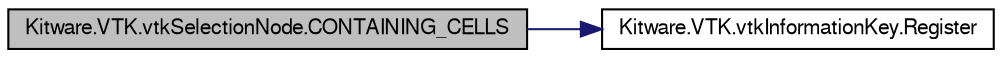 digraph G
{
  bgcolor="transparent";
  edge [fontname="FreeSans",fontsize="10",labelfontname="FreeSans",labelfontsize="10"];
  node [fontname="FreeSans",fontsize="10",shape=record];
  rankdir="LR";
  Node1 [label="Kitware.VTK.vtkSelectionNode.CONTAINING_CELLS",height=0.2,width=0.4,color="black", fillcolor="grey75", style="filled" fontcolor="black"];
  Node1 -> Node2 [color="midnightblue",fontsize="10",style="solid",fontname="FreeSans"];
  Node2 [label="Kitware.VTK.vtkInformationKey.Register",height=0.2,width=0.4,color="black",URL="$class_kitware_1_1_v_t_k_1_1vtk_information_key.html#a8c2180b365ba1dcb3acfb82a47eac664",tooltip="Prevent normal vtkObject reference counting behavior."];
}
